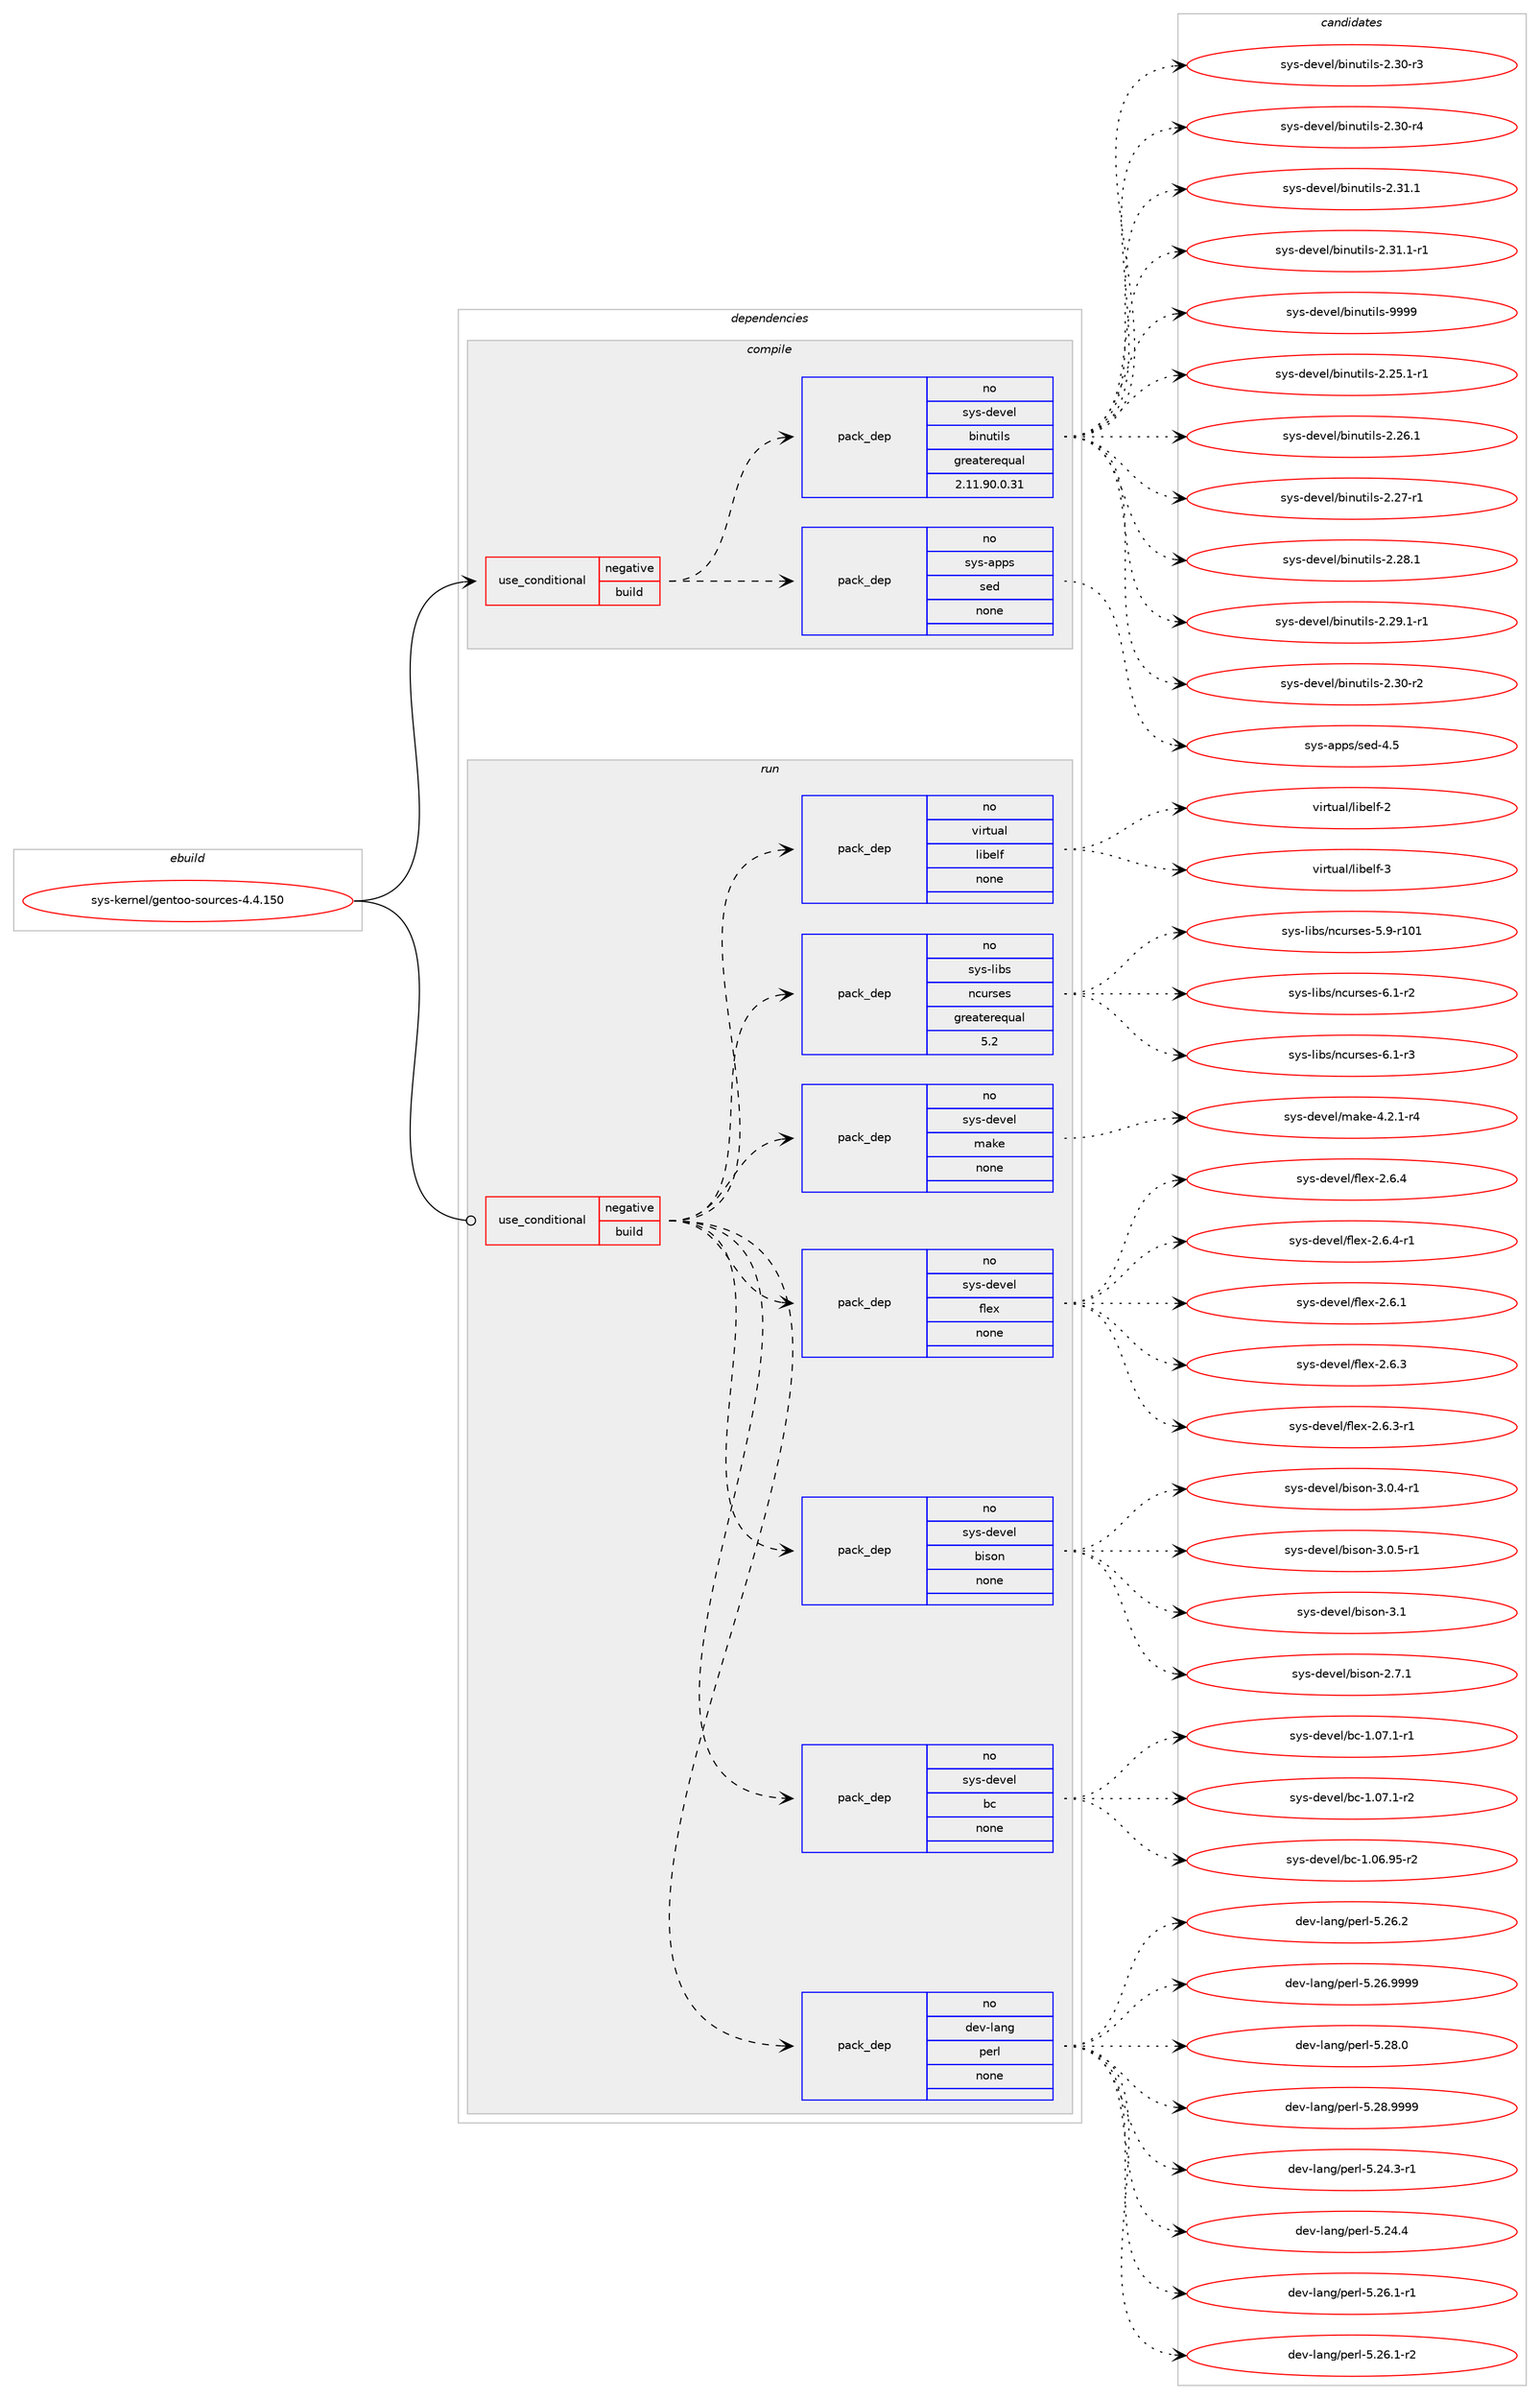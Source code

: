 digraph prolog {

# *************
# Graph options
# *************

newrank=true;
concentrate=true;
compound=true;
graph [rankdir=LR,fontname=Helvetica,fontsize=10,ranksep=1.5];#, ranksep=2.5, nodesep=0.2];
edge  [arrowhead=vee];
node  [fontname=Helvetica,fontsize=10];

# **********
# The ebuild
# **********

subgraph cluster_leftcol {
color=gray;
rank=same;
label=<<i>ebuild</i>>;
id [label="sys-kernel/gentoo-sources-4.4.150", color=red, width=4, href="../sys-kernel/gentoo-sources-4.4.150.svg"];
}

# ****************
# The dependencies
# ****************

subgraph cluster_midcol {
color=gray;
label=<<i>dependencies</i>>;
subgraph cluster_compile {
fillcolor="#eeeeee";
style=filled;
label=<<i>compile</i>>;
subgraph cond2139 {
dependency10484 [label=<<TABLE BORDER="0" CELLBORDER="1" CELLSPACING="0" CELLPADDING="4"><TR><TD ROWSPAN="3" CELLPADDING="10">use_conditional</TD></TR><TR><TD>negative</TD></TR><TR><TD>build</TD></TR></TABLE>>, shape=none, color=red];
subgraph pack8127 {
dependency10485 [label=<<TABLE BORDER="0" CELLBORDER="1" CELLSPACING="0" CELLPADDING="4" WIDTH="220"><TR><TD ROWSPAN="6" CELLPADDING="30">pack_dep</TD></TR><TR><TD WIDTH="110">no</TD></TR><TR><TD>sys-apps</TD></TR><TR><TD>sed</TD></TR><TR><TD>none</TD></TR><TR><TD></TD></TR></TABLE>>, shape=none, color=blue];
}
dependency10484:e -> dependency10485:w [weight=20,style="dashed",arrowhead="vee"];
subgraph pack8128 {
dependency10486 [label=<<TABLE BORDER="0" CELLBORDER="1" CELLSPACING="0" CELLPADDING="4" WIDTH="220"><TR><TD ROWSPAN="6" CELLPADDING="30">pack_dep</TD></TR><TR><TD WIDTH="110">no</TD></TR><TR><TD>sys-devel</TD></TR><TR><TD>binutils</TD></TR><TR><TD>greaterequal</TD></TR><TR><TD>2.11.90.0.31</TD></TR></TABLE>>, shape=none, color=blue];
}
dependency10484:e -> dependency10486:w [weight=20,style="dashed",arrowhead="vee"];
}
id:e -> dependency10484:w [weight=20,style="solid",arrowhead="vee"];
}
subgraph cluster_compileandrun {
fillcolor="#eeeeee";
style=filled;
label=<<i>compile and run</i>>;
}
subgraph cluster_run {
fillcolor="#eeeeee";
style=filled;
label=<<i>run</i>>;
subgraph cond2140 {
dependency10487 [label=<<TABLE BORDER="0" CELLBORDER="1" CELLSPACING="0" CELLPADDING="4"><TR><TD ROWSPAN="3" CELLPADDING="10">use_conditional</TD></TR><TR><TD>negative</TD></TR><TR><TD>build</TD></TR></TABLE>>, shape=none, color=red];
subgraph pack8129 {
dependency10488 [label=<<TABLE BORDER="0" CELLBORDER="1" CELLSPACING="0" CELLPADDING="4" WIDTH="220"><TR><TD ROWSPAN="6" CELLPADDING="30">pack_dep</TD></TR><TR><TD WIDTH="110">no</TD></TR><TR><TD>dev-lang</TD></TR><TR><TD>perl</TD></TR><TR><TD>none</TD></TR><TR><TD></TD></TR></TABLE>>, shape=none, color=blue];
}
dependency10487:e -> dependency10488:w [weight=20,style="dashed",arrowhead="vee"];
subgraph pack8130 {
dependency10489 [label=<<TABLE BORDER="0" CELLBORDER="1" CELLSPACING="0" CELLPADDING="4" WIDTH="220"><TR><TD ROWSPAN="6" CELLPADDING="30">pack_dep</TD></TR><TR><TD WIDTH="110">no</TD></TR><TR><TD>sys-devel</TD></TR><TR><TD>bc</TD></TR><TR><TD>none</TD></TR><TR><TD></TD></TR></TABLE>>, shape=none, color=blue];
}
dependency10487:e -> dependency10489:w [weight=20,style="dashed",arrowhead="vee"];
subgraph pack8131 {
dependency10490 [label=<<TABLE BORDER="0" CELLBORDER="1" CELLSPACING="0" CELLPADDING="4" WIDTH="220"><TR><TD ROWSPAN="6" CELLPADDING="30">pack_dep</TD></TR><TR><TD WIDTH="110">no</TD></TR><TR><TD>sys-devel</TD></TR><TR><TD>bison</TD></TR><TR><TD>none</TD></TR><TR><TD></TD></TR></TABLE>>, shape=none, color=blue];
}
dependency10487:e -> dependency10490:w [weight=20,style="dashed",arrowhead="vee"];
subgraph pack8132 {
dependency10491 [label=<<TABLE BORDER="0" CELLBORDER="1" CELLSPACING="0" CELLPADDING="4" WIDTH="220"><TR><TD ROWSPAN="6" CELLPADDING="30">pack_dep</TD></TR><TR><TD WIDTH="110">no</TD></TR><TR><TD>sys-devel</TD></TR><TR><TD>flex</TD></TR><TR><TD>none</TD></TR><TR><TD></TD></TR></TABLE>>, shape=none, color=blue];
}
dependency10487:e -> dependency10491:w [weight=20,style="dashed",arrowhead="vee"];
subgraph pack8133 {
dependency10492 [label=<<TABLE BORDER="0" CELLBORDER="1" CELLSPACING="0" CELLPADDING="4" WIDTH="220"><TR><TD ROWSPAN="6" CELLPADDING="30">pack_dep</TD></TR><TR><TD WIDTH="110">no</TD></TR><TR><TD>sys-devel</TD></TR><TR><TD>make</TD></TR><TR><TD>none</TD></TR><TR><TD></TD></TR></TABLE>>, shape=none, color=blue];
}
dependency10487:e -> dependency10492:w [weight=20,style="dashed",arrowhead="vee"];
subgraph pack8134 {
dependency10493 [label=<<TABLE BORDER="0" CELLBORDER="1" CELLSPACING="0" CELLPADDING="4" WIDTH="220"><TR><TD ROWSPAN="6" CELLPADDING="30">pack_dep</TD></TR><TR><TD WIDTH="110">no</TD></TR><TR><TD>sys-libs</TD></TR><TR><TD>ncurses</TD></TR><TR><TD>greaterequal</TD></TR><TR><TD>5.2</TD></TR></TABLE>>, shape=none, color=blue];
}
dependency10487:e -> dependency10493:w [weight=20,style="dashed",arrowhead="vee"];
subgraph pack8135 {
dependency10494 [label=<<TABLE BORDER="0" CELLBORDER="1" CELLSPACING="0" CELLPADDING="4" WIDTH="220"><TR><TD ROWSPAN="6" CELLPADDING="30">pack_dep</TD></TR><TR><TD WIDTH="110">no</TD></TR><TR><TD>virtual</TD></TR><TR><TD>libelf</TD></TR><TR><TD>none</TD></TR><TR><TD></TD></TR></TABLE>>, shape=none, color=blue];
}
dependency10487:e -> dependency10494:w [weight=20,style="dashed",arrowhead="vee"];
}
id:e -> dependency10487:w [weight=20,style="solid",arrowhead="odot"];
}
}

# **************
# The candidates
# **************

subgraph cluster_choices {
rank=same;
color=gray;
label=<<i>candidates</i>>;

subgraph choice8127 {
color=black;
nodesep=1;
choice11512111545971121121154711510110045524653 [label="sys-apps/sed-4.5", color=red, width=4,href="../sys-apps/sed-4.5.svg"];
dependency10485:e -> choice11512111545971121121154711510110045524653:w [style=dotted,weight="100"];
}
subgraph choice8128 {
color=black;
nodesep=1;
choice115121115451001011181011084798105110117116105108115455046505346494511449 [label="sys-devel/binutils-2.25.1-r1", color=red, width=4,href="../sys-devel/binutils-2.25.1-r1.svg"];
choice11512111545100101118101108479810511011711610510811545504650544649 [label="sys-devel/binutils-2.26.1", color=red, width=4,href="../sys-devel/binutils-2.26.1.svg"];
choice11512111545100101118101108479810511011711610510811545504650554511449 [label="sys-devel/binutils-2.27-r1", color=red, width=4,href="../sys-devel/binutils-2.27-r1.svg"];
choice11512111545100101118101108479810511011711610510811545504650564649 [label="sys-devel/binutils-2.28.1", color=red, width=4,href="../sys-devel/binutils-2.28.1.svg"];
choice115121115451001011181011084798105110117116105108115455046505746494511449 [label="sys-devel/binutils-2.29.1-r1", color=red, width=4,href="../sys-devel/binutils-2.29.1-r1.svg"];
choice11512111545100101118101108479810511011711610510811545504651484511450 [label="sys-devel/binutils-2.30-r2", color=red, width=4,href="../sys-devel/binutils-2.30-r2.svg"];
choice11512111545100101118101108479810511011711610510811545504651484511451 [label="sys-devel/binutils-2.30-r3", color=red, width=4,href="../sys-devel/binutils-2.30-r3.svg"];
choice11512111545100101118101108479810511011711610510811545504651484511452 [label="sys-devel/binutils-2.30-r4", color=red, width=4,href="../sys-devel/binutils-2.30-r4.svg"];
choice11512111545100101118101108479810511011711610510811545504651494649 [label="sys-devel/binutils-2.31.1", color=red, width=4,href="../sys-devel/binutils-2.31.1.svg"];
choice115121115451001011181011084798105110117116105108115455046514946494511449 [label="sys-devel/binutils-2.31.1-r1", color=red, width=4,href="../sys-devel/binutils-2.31.1-r1.svg"];
choice1151211154510010111810110847981051101171161051081154557575757 [label="sys-devel/binutils-9999", color=red, width=4,href="../sys-devel/binutils-9999.svg"];
dependency10486:e -> choice115121115451001011181011084798105110117116105108115455046505346494511449:w [style=dotted,weight="100"];
dependency10486:e -> choice11512111545100101118101108479810511011711610510811545504650544649:w [style=dotted,weight="100"];
dependency10486:e -> choice11512111545100101118101108479810511011711610510811545504650554511449:w [style=dotted,weight="100"];
dependency10486:e -> choice11512111545100101118101108479810511011711610510811545504650564649:w [style=dotted,weight="100"];
dependency10486:e -> choice115121115451001011181011084798105110117116105108115455046505746494511449:w [style=dotted,weight="100"];
dependency10486:e -> choice11512111545100101118101108479810511011711610510811545504651484511450:w [style=dotted,weight="100"];
dependency10486:e -> choice11512111545100101118101108479810511011711610510811545504651484511451:w [style=dotted,weight="100"];
dependency10486:e -> choice11512111545100101118101108479810511011711610510811545504651484511452:w [style=dotted,weight="100"];
dependency10486:e -> choice11512111545100101118101108479810511011711610510811545504651494649:w [style=dotted,weight="100"];
dependency10486:e -> choice115121115451001011181011084798105110117116105108115455046514946494511449:w [style=dotted,weight="100"];
dependency10486:e -> choice1151211154510010111810110847981051101171161051081154557575757:w [style=dotted,weight="100"];
}
subgraph choice8129 {
color=black;
nodesep=1;
choice100101118451089711010347112101114108455346505246514511449 [label="dev-lang/perl-5.24.3-r1", color=red, width=4,href="../dev-lang/perl-5.24.3-r1.svg"];
choice10010111845108971101034711210111410845534650524652 [label="dev-lang/perl-5.24.4", color=red, width=4,href="../dev-lang/perl-5.24.4.svg"];
choice100101118451089711010347112101114108455346505446494511449 [label="dev-lang/perl-5.26.1-r1", color=red, width=4,href="../dev-lang/perl-5.26.1-r1.svg"];
choice100101118451089711010347112101114108455346505446494511450 [label="dev-lang/perl-5.26.1-r2", color=red, width=4,href="../dev-lang/perl-5.26.1-r2.svg"];
choice10010111845108971101034711210111410845534650544650 [label="dev-lang/perl-5.26.2", color=red, width=4,href="../dev-lang/perl-5.26.2.svg"];
choice10010111845108971101034711210111410845534650544657575757 [label="dev-lang/perl-5.26.9999", color=red, width=4,href="../dev-lang/perl-5.26.9999.svg"];
choice10010111845108971101034711210111410845534650564648 [label="dev-lang/perl-5.28.0", color=red, width=4,href="../dev-lang/perl-5.28.0.svg"];
choice10010111845108971101034711210111410845534650564657575757 [label="dev-lang/perl-5.28.9999", color=red, width=4,href="../dev-lang/perl-5.28.9999.svg"];
dependency10488:e -> choice100101118451089711010347112101114108455346505246514511449:w [style=dotted,weight="100"];
dependency10488:e -> choice10010111845108971101034711210111410845534650524652:w [style=dotted,weight="100"];
dependency10488:e -> choice100101118451089711010347112101114108455346505446494511449:w [style=dotted,weight="100"];
dependency10488:e -> choice100101118451089711010347112101114108455346505446494511450:w [style=dotted,weight="100"];
dependency10488:e -> choice10010111845108971101034711210111410845534650544650:w [style=dotted,weight="100"];
dependency10488:e -> choice10010111845108971101034711210111410845534650544657575757:w [style=dotted,weight="100"];
dependency10488:e -> choice10010111845108971101034711210111410845534650564648:w [style=dotted,weight="100"];
dependency10488:e -> choice10010111845108971101034711210111410845534650564657575757:w [style=dotted,weight="100"];
}
subgraph choice8130 {
color=black;
nodesep=1;
choice1151211154510010111810110847989945494648544657534511450 [label="sys-devel/bc-1.06.95-r2", color=red, width=4,href="../sys-devel/bc-1.06.95-r2.svg"];
choice11512111545100101118101108479899454946485546494511449 [label="sys-devel/bc-1.07.1-r1", color=red, width=4,href="../sys-devel/bc-1.07.1-r1.svg"];
choice11512111545100101118101108479899454946485546494511450 [label="sys-devel/bc-1.07.1-r2", color=red, width=4,href="../sys-devel/bc-1.07.1-r2.svg"];
dependency10489:e -> choice1151211154510010111810110847989945494648544657534511450:w [style=dotted,weight="100"];
dependency10489:e -> choice11512111545100101118101108479899454946485546494511449:w [style=dotted,weight="100"];
dependency10489:e -> choice11512111545100101118101108479899454946485546494511450:w [style=dotted,weight="100"];
}
subgraph choice8131 {
color=black;
nodesep=1;
choice115121115451001011181011084798105115111110455046554649 [label="sys-devel/bison-2.7.1", color=red, width=4,href="../sys-devel/bison-2.7.1.svg"];
choice1151211154510010111810110847981051151111104551464846524511449 [label="sys-devel/bison-3.0.4-r1", color=red, width=4,href="../sys-devel/bison-3.0.4-r1.svg"];
choice1151211154510010111810110847981051151111104551464846534511449 [label="sys-devel/bison-3.0.5-r1", color=red, width=4,href="../sys-devel/bison-3.0.5-r1.svg"];
choice11512111545100101118101108479810511511111045514649 [label="sys-devel/bison-3.1", color=red, width=4,href="../sys-devel/bison-3.1.svg"];
dependency10490:e -> choice115121115451001011181011084798105115111110455046554649:w [style=dotted,weight="100"];
dependency10490:e -> choice1151211154510010111810110847981051151111104551464846524511449:w [style=dotted,weight="100"];
dependency10490:e -> choice1151211154510010111810110847981051151111104551464846534511449:w [style=dotted,weight="100"];
dependency10490:e -> choice11512111545100101118101108479810511511111045514649:w [style=dotted,weight="100"];
}
subgraph choice8132 {
color=black;
nodesep=1;
choice1151211154510010111810110847102108101120455046544649 [label="sys-devel/flex-2.6.1", color=red, width=4,href="../sys-devel/flex-2.6.1.svg"];
choice1151211154510010111810110847102108101120455046544651 [label="sys-devel/flex-2.6.3", color=red, width=4,href="../sys-devel/flex-2.6.3.svg"];
choice11512111545100101118101108471021081011204550465446514511449 [label="sys-devel/flex-2.6.3-r1", color=red, width=4,href="../sys-devel/flex-2.6.3-r1.svg"];
choice1151211154510010111810110847102108101120455046544652 [label="sys-devel/flex-2.6.4", color=red, width=4,href="../sys-devel/flex-2.6.4.svg"];
choice11512111545100101118101108471021081011204550465446524511449 [label="sys-devel/flex-2.6.4-r1", color=red, width=4,href="../sys-devel/flex-2.6.4-r1.svg"];
dependency10491:e -> choice1151211154510010111810110847102108101120455046544649:w [style=dotted,weight="100"];
dependency10491:e -> choice1151211154510010111810110847102108101120455046544651:w [style=dotted,weight="100"];
dependency10491:e -> choice11512111545100101118101108471021081011204550465446514511449:w [style=dotted,weight="100"];
dependency10491:e -> choice1151211154510010111810110847102108101120455046544652:w [style=dotted,weight="100"];
dependency10491:e -> choice11512111545100101118101108471021081011204550465446524511449:w [style=dotted,weight="100"];
}
subgraph choice8133 {
color=black;
nodesep=1;
choice1151211154510010111810110847109971071014552465046494511452 [label="sys-devel/make-4.2.1-r4", color=red, width=4,href="../sys-devel/make-4.2.1-r4.svg"];
dependency10492:e -> choice1151211154510010111810110847109971071014552465046494511452:w [style=dotted,weight="100"];
}
subgraph choice8134 {
color=black;
nodesep=1;
choice115121115451081059811547110991171141151011154553465745114494849 [label="sys-libs/ncurses-5.9-r101", color=red, width=4,href="../sys-libs/ncurses-5.9-r101.svg"];
choice11512111545108105981154711099117114115101115455446494511450 [label="sys-libs/ncurses-6.1-r2", color=red, width=4,href="../sys-libs/ncurses-6.1-r2.svg"];
choice11512111545108105981154711099117114115101115455446494511451 [label="sys-libs/ncurses-6.1-r3", color=red, width=4,href="../sys-libs/ncurses-6.1-r3.svg"];
dependency10493:e -> choice115121115451081059811547110991171141151011154553465745114494849:w [style=dotted,weight="100"];
dependency10493:e -> choice11512111545108105981154711099117114115101115455446494511450:w [style=dotted,weight="100"];
dependency10493:e -> choice11512111545108105981154711099117114115101115455446494511451:w [style=dotted,weight="100"];
}
subgraph choice8135 {
color=black;
nodesep=1;
choice1181051141161179710847108105981011081024550 [label="virtual/libelf-2", color=red, width=4,href="../virtual/libelf-2.svg"];
choice1181051141161179710847108105981011081024551 [label="virtual/libelf-3", color=red, width=4,href="../virtual/libelf-3.svg"];
dependency10494:e -> choice1181051141161179710847108105981011081024550:w [style=dotted,weight="100"];
dependency10494:e -> choice1181051141161179710847108105981011081024551:w [style=dotted,weight="100"];
}
}

}
